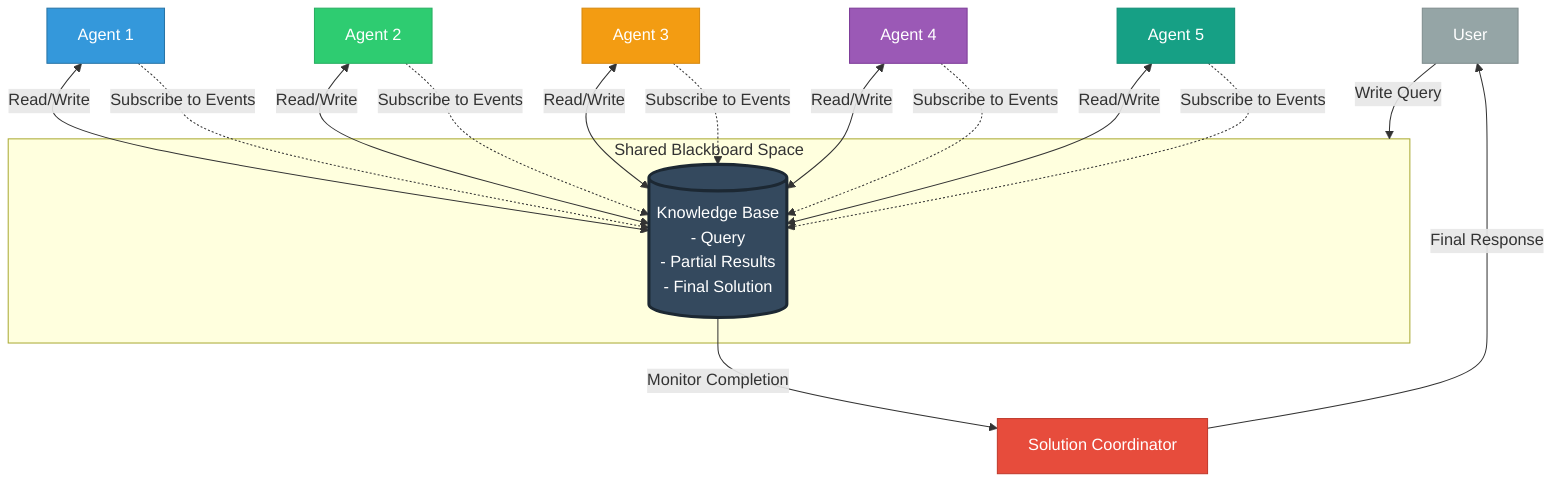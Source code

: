 graph TB
    User[User] -->|Write Query| Blackboard

    subgraph Blackboard [Shared Blackboard Space]
        Knowledge[(Knowledge Base<br/>- Query<br/>- Partial Results<br/>- Final Solution)]
    end

    Agent1[Agent 1] <-->|Read/Write| Knowledge
    Agent2[Agent 2] <-->|Read/Write| Knowledge
    Agent3[Agent 3] <-->|Read/Write| Knowledge
    Agent4[Agent 4] <-->|Read/Write| Knowledge
    Agent5[Agent 5] <-->|Read/Write| Knowledge

    Knowledge -->|Monitor Completion| Coordinator[Solution Coordinator]
    Coordinator -->|Final Response| User

    Agent1 -.->|Subscribe to Events| Knowledge
    Agent2 -.->|Subscribe to Events| Knowledge
    Agent3 -.->|Subscribe to Events| Knowledge
    Agent4 -.->|Subscribe to Events| Knowledge
    Agent5 -.->|Subscribe to Events| Knowledge

    style Knowledge fill:#34495e,stroke:#1c2833,color:#fff,stroke-width:3px
    style Coordinator fill:#e74c3c,stroke:#c0392b,color:#fff
    style Agent1 fill:#3498db,stroke:#2874a6,color:#fff
    style Agent2 fill:#2ecc71,stroke:#27ae60,color:#fff
    style Agent3 fill:#f39c12,stroke:#d68910,color:#fff
    style Agent4 fill:#9b59b6,stroke:#7d3c98,color:#fff
    style Agent5 fill:#16a085,stroke:#138d75,color:#fff
    style User fill:#95a5a6,stroke:#7f8c8d,color:#fff